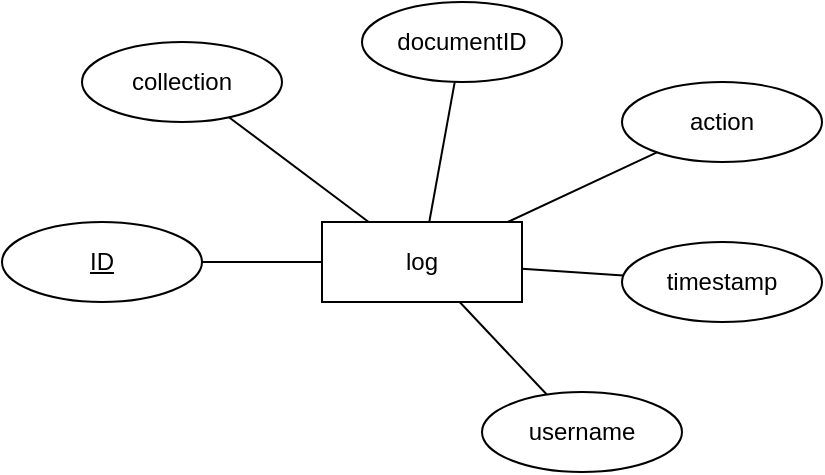 <mxfile>
    <diagram id="fGwsC_c1Mszq_ole6oPg" name="Page-1">
        <mxGraphModel dx="1847" dy="1014" grid="1" gridSize="10" guides="1" tooltips="1" connect="1" arrows="1" fold="1" page="1" pageScale="1" pageWidth="827" pageHeight="1169" math="0" shadow="0">
            <root>
                <mxCell id="0"/>
                <mxCell id="1" parent="0"/>
                <mxCell id="2" value="log" style="whiteSpace=wrap;html=1;align=center;" vertex="1" parent="1">
                    <mxGeometry x="360" y="500" width="100" height="40" as="geometry"/>
                </mxCell>
                <mxCell id="3" value="collection" style="ellipse;whiteSpace=wrap;html=1;align=center;" vertex="1" parent="1">
                    <mxGeometry x="240" y="410" width="100" height="40" as="geometry"/>
                </mxCell>
                <mxCell id="4" value="ID" style="ellipse;whiteSpace=wrap;html=1;align=center;fontStyle=4;" vertex="1" parent="1">
                    <mxGeometry x="200" y="500" width="100" height="40" as="geometry"/>
                </mxCell>
                <mxCell id="5" value="documentID" style="ellipse;whiteSpace=wrap;html=1;align=center;" vertex="1" parent="1">
                    <mxGeometry x="380" y="390" width="100" height="40" as="geometry"/>
                </mxCell>
                <mxCell id="6" value="action" style="ellipse;whiteSpace=wrap;html=1;align=center;" vertex="1" parent="1">
                    <mxGeometry x="510" y="430" width="100" height="40" as="geometry"/>
                </mxCell>
                <mxCell id="7" value="timestamp" style="ellipse;whiteSpace=wrap;html=1;align=center;" vertex="1" parent="1">
                    <mxGeometry x="510" y="510" width="100" height="40" as="geometry"/>
                </mxCell>
                <mxCell id="8" value="username" style="ellipse;whiteSpace=wrap;html=1;align=center;" vertex="1" parent="1">
                    <mxGeometry x="440" y="585" width="100" height="40" as="geometry"/>
                </mxCell>
                <mxCell id="9" value="" style="endArrow=none;html=1;rounded=0;" edge="1" parent="1" source="4" target="2">
                    <mxGeometry relative="1" as="geometry">
                        <mxPoint x="330" y="520" as="sourcePoint"/>
                        <mxPoint x="490" y="520" as="targetPoint"/>
                    </mxGeometry>
                </mxCell>
                <mxCell id="11" value="" style="endArrow=none;html=1;rounded=0;" edge="1" parent="1" source="3" target="2">
                    <mxGeometry relative="1" as="geometry">
                        <mxPoint x="330" y="520" as="sourcePoint"/>
                        <mxPoint x="490" y="520" as="targetPoint"/>
                    </mxGeometry>
                </mxCell>
                <mxCell id="12" value="" style="endArrow=none;html=1;rounded=0;" edge="1" parent="1" source="2" target="5">
                    <mxGeometry relative="1" as="geometry">
                        <mxPoint x="330" y="520" as="sourcePoint"/>
                        <mxPoint x="490" y="520" as="targetPoint"/>
                    </mxGeometry>
                </mxCell>
                <mxCell id="13" value="" style="endArrow=none;html=1;rounded=0;" edge="1" parent="1" source="2" target="6">
                    <mxGeometry relative="1" as="geometry">
                        <mxPoint x="330" y="520" as="sourcePoint"/>
                        <mxPoint x="490" y="520" as="targetPoint"/>
                    </mxGeometry>
                </mxCell>
                <mxCell id="14" value="" style="endArrow=none;html=1;rounded=0;" edge="1" parent="1" source="2" target="7">
                    <mxGeometry relative="1" as="geometry">
                        <mxPoint x="330" y="520" as="sourcePoint"/>
                        <mxPoint x="490" y="520" as="targetPoint"/>
                    </mxGeometry>
                </mxCell>
                <mxCell id="15" value="" style="endArrow=none;html=1;rounded=0;" edge="1" parent="1" source="2" target="8">
                    <mxGeometry relative="1" as="geometry">
                        <mxPoint x="330" y="520" as="sourcePoint"/>
                        <mxPoint x="490" y="520" as="targetPoint"/>
                    </mxGeometry>
                </mxCell>
            </root>
        </mxGraphModel>
    </diagram>
</mxfile>